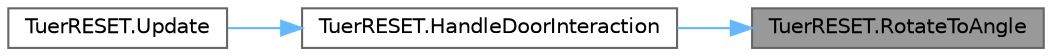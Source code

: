 digraph "TuerRESET.RotateToAngle"
{
 // LATEX_PDF_SIZE
  bgcolor="transparent";
  edge [fontname=Helvetica,fontsize=10,labelfontname=Helvetica,labelfontsize=10];
  node [fontname=Helvetica,fontsize=10,shape=box,height=0.2,width=0.4];
  rankdir="RL";
  Node1 [id="Node000001",label="TuerRESET.RotateToAngle",height=0.2,width=0.4,color="gray40", fillcolor="grey60", style="filled", fontcolor="black",tooltip="This method is called in HandleDoorInteraction() to rotate the door handle."];
  Node1 -> Node2 [id="edge1_Node000001_Node000002",dir="back",color="steelblue1",style="solid",tooltip=" "];
  Node2 [id="Node000002",label="TuerRESET.HandleDoorInteraction",height=0.2,width=0.4,color="grey40", fillcolor="white", style="filled",URL="$class_tuer_r_e_s_e_t.html#a840bbea4030ccce1852f7541439b66c0",tooltip="This method is called when the player interacts with the door handle via the XR interactor to reset t..."];
  Node2 -> Node3 [id="edge2_Node000002_Node000003",dir="back",color="steelblue1",style="solid",tooltip=" "];
  Node3 [id="Node000003",label="TuerRESET.Update",height=0.2,width=0.4,color="grey40", fillcolor="white", style="filled",URL="$class_tuer_r_e_s_e_t.html#a7a8019a01540455a02fcebf64813c58b",tooltip="This method checks whether the door handle is being hovered over and whether the trigger is being pre..."];
}
